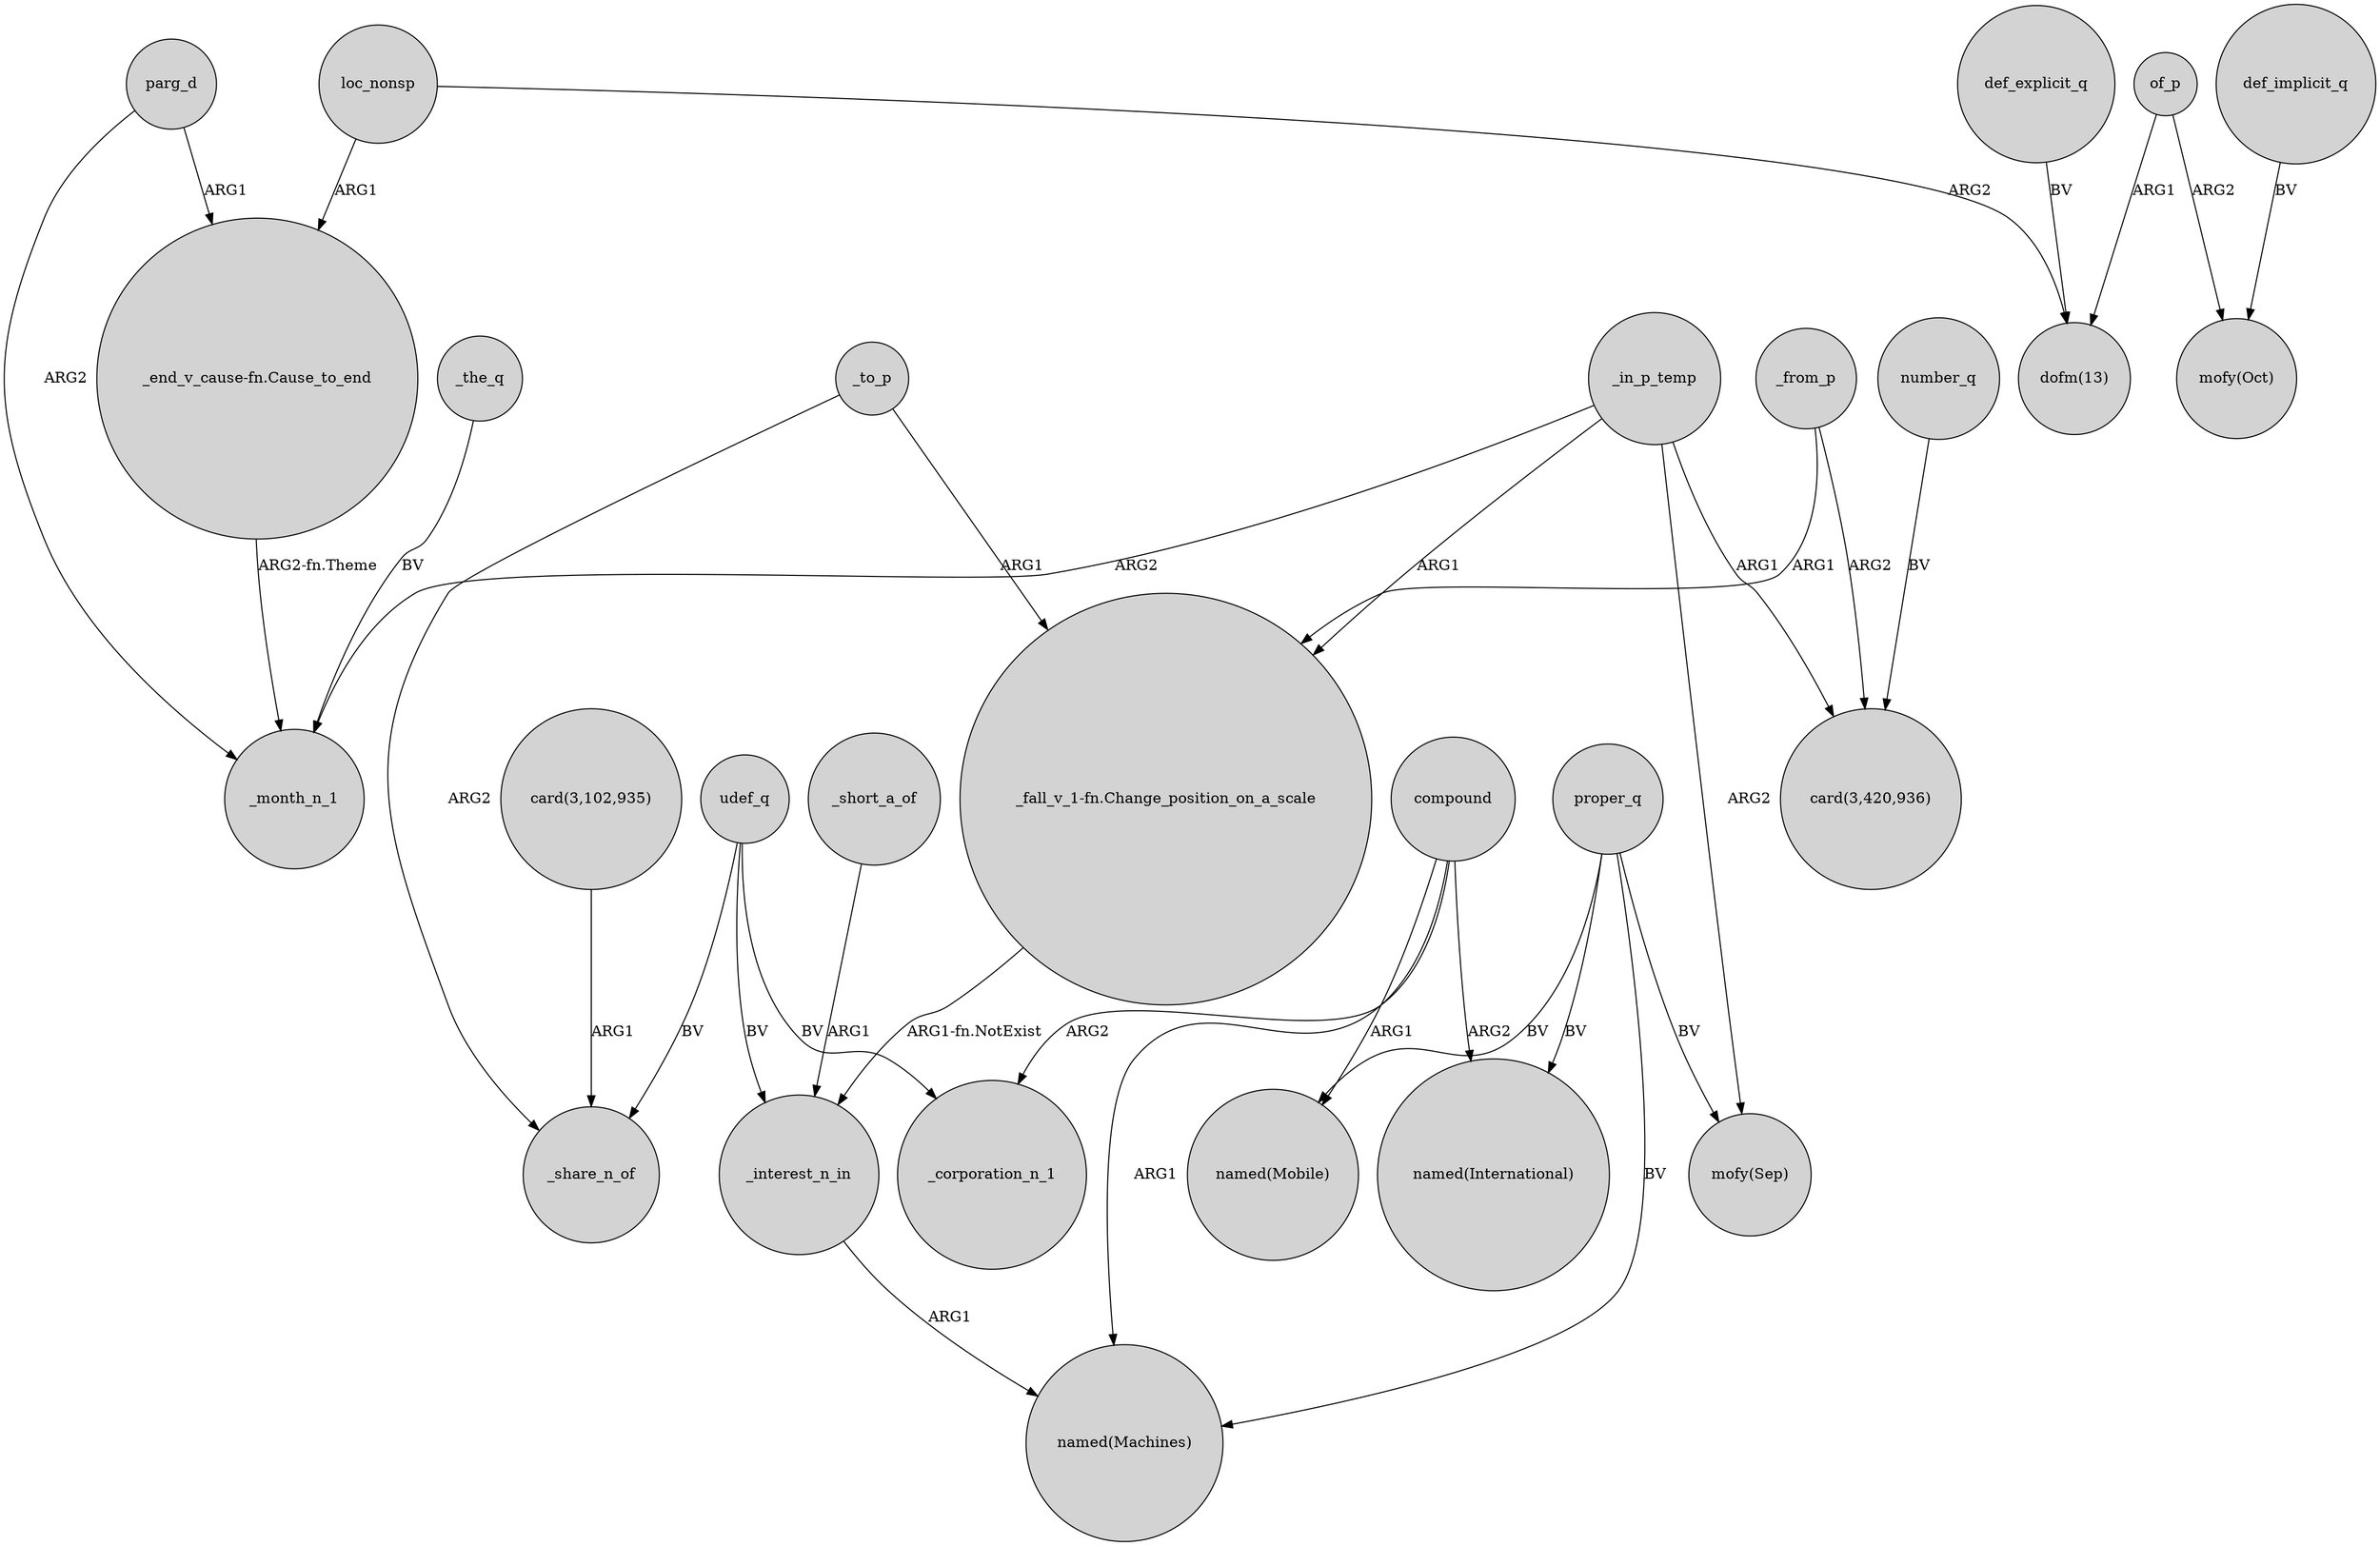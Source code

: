 digraph {
	node [shape=circle style=filled]
	parg_d -> _month_n_1 [label=ARG2]
	of_p -> "dofm(13)" [label=ARG1]
	_to_p -> _share_n_of [label=ARG2]
	"_fall_v_1-fn.Change_position_on_a_scale" -> _interest_n_in [label="ARG1-fn.NotExist"]
	def_implicit_q -> "mofy(Oct)" [label=BV]
	_from_p -> "_fall_v_1-fn.Change_position_on_a_scale" [label=ARG1]
	_in_p_temp -> _month_n_1 [label=ARG2]
	compound -> _corporation_n_1 [label=ARG2]
	compound -> "named(Machines)" [label=ARG1]
	of_p -> "mofy(Oct)" [label=ARG2]
	udef_q -> _interest_n_in [label=BV]
	number_q -> "card(3,420,936)" [label=BV]
	proper_q -> "mofy(Sep)" [label=BV]
	"_end_v_cause-fn.Cause_to_end" -> _month_n_1 [label="ARG2-fn.Theme"]
	_interest_n_in -> "named(Machines)" [label=ARG1]
	_from_p -> "card(3,420,936)" [label=ARG2]
	udef_q -> _corporation_n_1 [label=BV]
	_the_q -> _month_n_1 [label=BV]
	compound -> "named(Mobile)" [label=ARG1]
	loc_nonsp -> "dofm(13)" [label=ARG2]
	loc_nonsp -> "_end_v_cause-fn.Cause_to_end" [label=ARG1]
	parg_d -> "_end_v_cause-fn.Cause_to_end" [label=ARG1]
	def_explicit_q -> "dofm(13)" [label=BV]
	compound -> "named(International)" [label=ARG2]
	udef_q -> _share_n_of [label=BV]
	_to_p -> "_fall_v_1-fn.Change_position_on_a_scale" [label=ARG1]
	_in_p_temp -> "card(3,420,936)" [label=ARG1]
	proper_q -> "named(Mobile)" [label=BV]
	_in_p_temp -> "_fall_v_1-fn.Change_position_on_a_scale" [label=ARG1]
	_short_a_of -> _interest_n_in [label=ARG1]
	_in_p_temp -> "mofy(Sep)" [label=ARG2]
	proper_q -> "named(Machines)" [label=BV]
	"card(3,102,935)" -> _share_n_of [label=ARG1]
	proper_q -> "named(International)" [label=BV]
}
